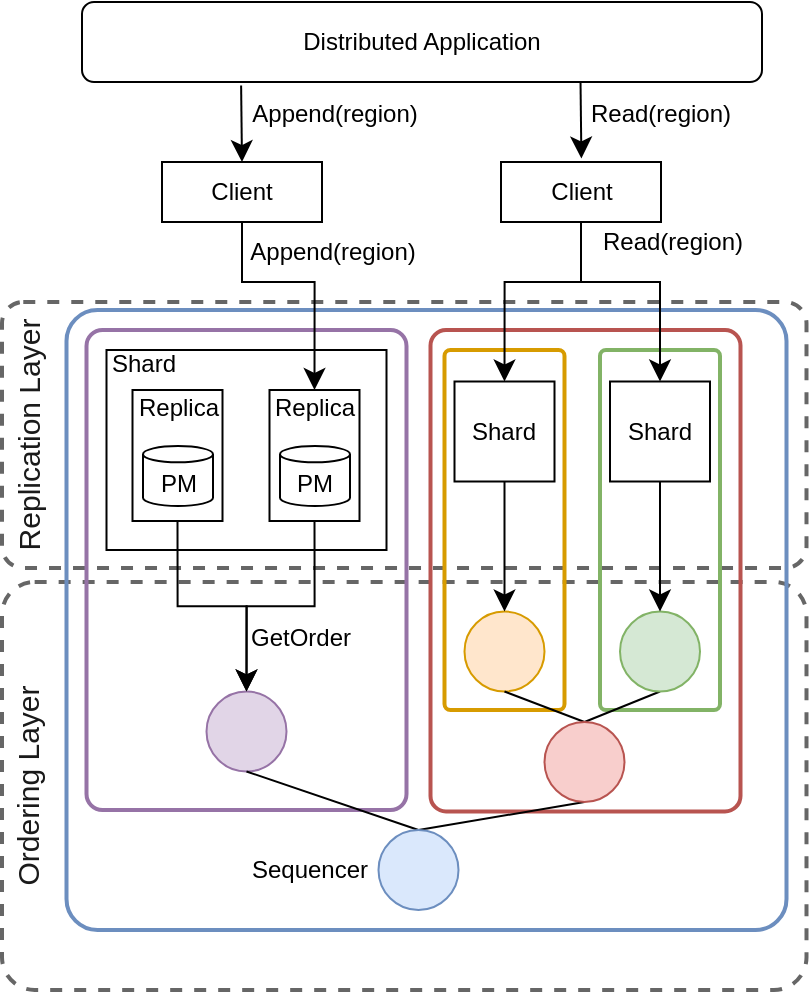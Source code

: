 <mxfile version="15.3.5" type="github">
  <diagram id="b9z9_DqSBHmfmtNlmLSl" name="Page-1">
    <mxGraphModel dx="2008" dy="-538" grid="1" gridSize="10" guides="1" tooltips="1" connect="1" arrows="1" fold="1" page="1" pageScale="1" pageWidth="827" pageHeight="1169" math="0" shadow="0">
      <root>
        <mxCell id="0" />
        <mxCell id="1" parent="0" />
        <mxCell id="-m25QNUuKfnbdi3Dv_9Z-161" value="" style="rounded=1;whiteSpace=wrap;html=1;hachureGap=4;pointerEvents=0;strokeWidth=2;fillColor=none;dashed=1;strokeColor=#666666;fontColor=#333333;arcSize=8;" vertex="1" parent="1">
          <mxGeometry x="-570" y="1410" width="402.25" height="133" as="geometry" />
        </mxCell>
        <mxCell id="-m25QNUuKfnbdi3Dv_9Z-142" value="&lt;span&gt;Replica&lt;/span&gt;" style="text;html=1;align=center;verticalAlign=middle;resizable=0;points=[];autosize=1;strokeColor=none;fillColor=none;" vertex="1" parent="1">
          <mxGeometry x="-446.25" y="1452.5" width="60" height="20" as="geometry" />
        </mxCell>
        <mxCell id="-m25QNUuKfnbdi3Dv_9Z-70" value="" style="rounded=1;whiteSpace=wrap;html=1;hachureGap=4;pointerEvents=0;strokeWidth=2;fillColor=none;dashed=1;strokeColor=#666666;fontColor=#333333;arcSize=8;" vertex="1" parent="1">
          <mxGeometry x="-570" y="1550" width="402.25" height="204" as="geometry" />
        </mxCell>
        <mxCell id="-m25QNUuKfnbdi3Dv_9Z-53" value="" style="rounded=1;whiteSpace=wrap;html=1;fillColor=none;strokeColor=#6c8ebf;strokeWidth=2;arcSize=5;" vertex="1" parent="1">
          <mxGeometry x="-537.75" y="1414" width="360" height="310" as="geometry" />
        </mxCell>
        <mxCell id="-m25QNUuKfnbdi3Dv_9Z-65" value="" style="rounded=1;whiteSpace=wrap;html=1;fillColor=none;strokeColor=#b85450;strokeWidth=2;arcSize=5;" vertex="1" parent="1">
          <mxGeometry x="-355.75" y="1424" width="155" height="240.75" as="geometry" />
        </mxCell>
        <mxCell id="-m25QNUuKfnbdi3Dv_9Z-139" value="" style="rounded=1;whiteSpace=wrap;html=1;fillColor=none;strokeColor=#d79b00;strokeWidth=2;arcSize=5;" vertex="1" parent="1">
          <mxGeometry x="-348.75" y="1434" width="60" height="180" as="geometry" />
        </mxCell>
        <mxCell id="-m25QNUuKfnbdi3Dv_9Z-130" value="" style="rounded=1;whiteSpace=wrap;html=1;fillColor=none;strokeColor=#82b366;strokeWidth=2;arcSize=5;" vertex="1" parent="1">
          <mxGeometry x="-271" y="1434" width="60" height="180" as="geometry" />
        </mxCell>
        <mxCell id="-m25QNUuKfnbdi3Dv_9Z-125" value="" style="rounded=1;whiteSpace=wrap;html=1;fillColor=none;strokeColor=#9673a6;strokeWidth=2;arcSize=5;" vertex="1" parent="1">
          <mxGeometry x="-527.75" y="1424" width="160" height="240" as="geometry" />
        </mxCell>
        <mxCell id="-m25QNUuKfnbdi3Dv_9Z-38" value="" style="ellipse;whiteSpace=wrap;html=1;aspect=fixed;fillColor=#e1d5e7;strokeColor=#9673a6;" vertex="1" parent="1">
          <mxGeometry x="-467.75" y="1604.75" width="40" height="40" as="geometry" />
        </mxCell>
        <mxCell id="-m25QNUuKfnbdi3Dv_9Z-72" style="edgeStyle=none;curved=1;rounded=0;orthogonalLoop=1;jettySize=auto;html=1;exitX=0.5;exitY=0;exitDx=0;exitDy=0;entryX=0.5;entryY=1;entryDx=0;entryDy=0;endArrow=none;endFill=0;startSize=14;endSize=14;sourcePerimeterSpacing=8;targetPerimeterSpacing=8;" edge="1" parent="1" source="-m25QNUuKfnbdi3Dv_9Z-39" target="-m25QNUuKfnbdi3Dv_9Z-43">
          <mxGeometry relative="1" as="geometry" />
        </mxCell>
        <mxCell id="-m25QNUuKfnbdi3Dv_9Z-73" style="edgeStyle=none;curved=1;rounded=0;orthogonalLoop=1;jettySize=auto;html=1;exitX=0.5;exitY=0;exitDx=0;exitDy=0;entryX=0.5;entryY=1;entryDx=0;entryDy=0;endArrow=none;endFill=0;startSize=14;endSize=14;sourcePerimeterSpacing=8;targetPerimeterSpacing=8;" edge="1" parent="1" source="-m25QNUuKfnbdi3Dv_9Z-39" target="-m25QNUuKfnbdi3Dv_9Z-38">
          <mxGeometry relative="1" as="geometry" />
        </mxCell>
        <mxCell id="-m25QNUuKfnbdi3Dv_9Z-39" value="" style="ellipse;whiteSpace=wrap;html=1;aspect=fixed;fillColor=#dae8fc;strokeColor=#6c8ebf;" vertex="1" parent="1">
          <mxGeometry x="-381.75" y="1674" width="40" height="40" as="geometry" />
        </mxCell>
        <mxCell id="-m25QNUuKfnbdi3Dv_9Z-42" value="" style="ellipse;whiteSpace=wrap;html=1;aspect=fixed;fillColor=#ffe6cc;strokeColor=#d79b00;" vertex="1" parent="1">
          <mxGeometry x="-338.75" y="1564.75" width="40" height="40" as="geometry" />
        </mxCell>
        <mxCell id="-m25QNUuKfnbdi3Dv_9Z-48" style="edgeStyle=none;curved=1;rounded=0;orthogonalLoop=1;jettySize=auto;html=1;exitX=0.5;exitY=0;exitDx=0;exitDy=0;entryX=0.5;entryY=1;entryDx=0;entryDy=0;endArrow=none;endFill=0;startSize=14;endSize=14;sourcePerimeterSpacing=8;targetPerimeterSpacing=8;" edge="1" parent="1" source="-m25QNUuKfnbdi3Dv_9Z-43" target="-m25QNUuKfnbdi3Dv_9Z-42">
          <mxGeometry relative="1" as="geometry" />
        </mxCell>
        <mxCell id="-m25QNUuKfnbdi3Dv_9Z-49" style="edgeStyle=none;curved=1;rounded=0;orthogonalLoop=1;jettySize=auto;html=1;exitX=0.5;exitY=0;exitDx=0;exitDy=0;entryX=0.5;entryY=1;entryDx=0;entryDy=0;endArrow=none;endFill=0;startSize=14;endSize=14;sourcePerimeterSpacing=8;targetPerimeterSpacing=8;" edge="1" parent="1" source="-m25QNUuKfnbdi3Dv_9Z-43" target="-m25QNUuKfnbdi3Dv_9Z-44">
          <mxGeometry relative="1" as="geometry" />
        </mxCell>
        <mxCell id="-m25QNUuKfnbdi3Dv_9Z-43" value="" style="ellipse;whiteSpace=wrap;html=1;aspect=fixed;fillColor=#f8cecc;strokeColor=#b85450;" vertex="1" parent="1">
          <mxGeometry x="-298.75" y="1620" width="40" height="40" as="geometry" />
        </mxCell>
        <mxCell id="-m25QNUuKfnbdi3Dv_9Z-44" value="" style="ellipse;whiteSpace=wrap;html=1;aspect=fixed;fillColor=#d5e8d4;strokeColor=#82b366;" vertex="1" parent="1">
          <mxGeometry x="-261" y="1564.75" width="40" height="40" as="geometry" />
        </mxCell>
        <mxCell id="-m25QNUuKfnbdi3Dv_9Z-77" value="Sequencer" style="text;html=1;strokeColor=none;fillColor=none;align=center;verticalAlign=middle;whiteSpace=wrap;rounded=0;hachureGap=4;pointerEvents=0;" vertex="1" parent="1">
          <mxGeometry x="-436.25" y="1684" width="40" height="20" as="geometry" />
        </mxCell>
        <mxCell id="-m25QNUuKfnbdi3Dv_9Z-128" style="edgeStyle=none;curved=1;rounded=0;orthogonalLoop=1;jettySize=auto;html=1;exitX=0.5;exitY=1;exitDx=0;exitDy=0;entryX=0.5;entryY=0;entryDx=0;entryDy=0;startArrow=none;startFill=0;endArrow=classic;endFill=1;startSize=8;endSize=8;sourcePerimeterSpacing=8;targetPerimeterSpacing=8;" edge="1" parent="1" source="-m25QNUuKfnbdi3Dv_9Z-78" target="-m25QNUuKfnbdi3Dv_9Z-42">
          <mxGeometry relative="1" as="geometry" />
        </mxCell>
        <mxCell id="-m25QNUuKfnbdi3Dv_9Z-78" value="Shard" style="rounded=0;whiteSpace=wrap;html=1;hachureGap=4;pointerEvents=0;strokeWidth=1;" vertex="1" parent="1">
          <mxGeometry x="-343.75" y="1449.75" width="50" height="50" as="geometry" />
        </mxCell>
        <mxCell id="-m25QNUuKfnbdi3Dv_9Z-129" style="edgeStyle=none;curved=1;rounded=0;orthogonalLoop=1;jettySize=auto;html=1;exitX=0.5;exitY=1;exitDx=0;exitDy=0;entryX=0.5;entryY=0;entryDx=0;entryDy=0;startArrow=none;startFill=0;endArrow=classic;endFill=1;startSize=8;endSize=8;sourcePerimeterSpacing=8;targetPerimeterSpacing=8;" edge="1" parent="1" source="-m25QNUuKfnbdi3Dv_9Z-80" target="-m25QNUuKfnbdi3Dv_9Z-44">
          <mxGeometry relative="1" as="geometry" />
        </mxCell>
        <mxCell id="-m25QNUuKfnbdi3Dv_9Z-80" value="Shard" style="rounded=0;whiteSpace=wrap;html=1;hachureGap=4;pointerEvents=0;strokeWidth=1;" vertex="1" parent="1">
          <mxGeometry x="-266" y="1449.75" width="50" height="50" as="geometry" />
        </mxCell>
        <mxCell id="-m25QNUuKfnbdi3Dv_9Z-81" value="" style="rounded=0;whiteSpace=wrap;html=1;hachureGap=4;pointerEvents=0;strokeWidth=1;" vertex="1" parent="1">
          <mxGeometry x="-517.75" y="1434" width="140" height="100" as="geometry" />
        </mxCell>
        <mxCell id="-m25QNUuKfnbdi3Dv_9Z-91" value="Shard" style="text;html=1;strokeColor=none;fillColor=none;align=center;verticalAlign=middle;whiteSpace=wrap;rounded=0;hachureGap=4;pointerEvents=0;" vertex="1" parent="1">
          <mxGeometry x="-518.75" y="1431" width="40" height="20" as="geometry" />
        </mxCell>
        <mxCell id="-m25QNUuKfnbdi3Dv_9Z-106" style="edgeStyle=none;curved=1;rounded=0;orthogonalLoop=1;jettySize=auto;html=1;exitX=0.5;exitY=0;exitDx=0;exitDy=0;entryX=0.234;entryY=1.044;entryDx=0;entryDy=0;entryPerimeter=0;endArrow=none;endFill=0;startSize=8;endSize=14;sourcePerimeterSpacing=8;targetPerimeterSpacing=8;startArrow=classic;startFill=1;" edge="1" parent="1" source="-m25QNUuKfnbdi3Dv_9Z-96" target="-m25QNUuKfnbdi3Dv_9Z-103">
          <mxGeometry relative="1" as="geometry" />
        </mxCell>
        <mxCell id="-m25QNUuKfnbdi3Dv_9Z-149" style="edgeStyle=orthogonalEdgeStyle;rounded=0;orthogonalLoop=1;jettySize=auto;html=1;exitX=0.5;exitY=1;exitDx=0;exitDy=0;entryX=0.5;entryY=0;entryDx=0;entryDy=0;startArrow=none;startFill=0;endArrow=classic;endFill=1;startSize=8;endSize=8;sourcePerimeterSpacing=8;targetPerimeterSpacing=8;" edge="1" parent="1" source="-m25QNUuKfnbdi3Dv_9Z-96" target="-m25QNUuKfnbdi3Dv_9Z-141">
          <mxGeometry relative="1" as="geometry">
            <Array as="points">
              <mxPoint x="-450" y="1400" />
              <mxPoint x="-414" y="1400" />
            </Array>
          </mxGeometry>
        </mxCell>
        <mxCell id="-m25QNUuKfnbdi3Dv_9Z-96" value="Client" style="rounded=0;whiteSpace=wrap;html=1;hachureGap=4;pointerEvents=0;strokeWidth=1;fillColor=none;gradientColor=#ffffff;" vertex="1" parent="1">
          <mxGeometry x="-490" y="1340" width="80" height="30" as="geometry" />
        </mxCell>
        <mxCell id="-m25QNUuKfnbdi3Dv_9Z-98" value="Append(region)" style="text;html=1;align=center;verticalAlign=middle;resizable=0;points=[];autosize=1;strokeColor=none;fillColor=none;" vertex="1" parent="1">
          <mxGeometry x="-454.75" y="1375" width="100" height="20" as="geometry" />
        </mxCell>
        <mxCell id="-m25QNUuKfnbdi3Dv_9Z-100" style="edgeStyle=orthogonalEdgeStyle;rounded=0;orthogonalLoop=1;jettySize=auto;html=1;exitX=0.5;exitY=1;exitDx=0;exitDy=0;entryX=0.5;entryY=0;entryDx=0;entryDy=0;endArrow=classic;endFill=1;startSize=8;endSize=8;sourcePerimeterSpacing=8;targetPerimeterSpacing=8;" edge="1" parent="1" source="-m25QNUuKfnbdi3Dv_9Z-99" target="-m25QNUuKfnbdi3Dv_9Z-78">
          <mxGeometry relative="1" as="geometry">
            <Array as="points">
              <mxPoint x="-281" y="1400" />
              <mxPoint x="-319" y="1400" />
            </Array>
          </mxGeometry>
        </mxCell>
        <mxCell id="-m25QNUuKfnbdi3Dv_9Z-101" style="edgeStyle=orthogonalEdgeStyle;rounded=0;orthogonalLoop=1;jettySize=auto;html=1;exitX=0.5;exitY=1;exitDx=0;exitDy=0;entryX=0.5;entryY=0;entryDx=0;entryDy=0;endArrow=classic;endFill=1;startSize=14;endSize=8;sourcePerimeterSpacing=8;targetPerimeterSpacing=8;" edge="1" parent="1" source="-m25QNUuKfnbdi3Dv_9Z-99" target="-m25QNUuKfnbdi3Dv_9Z-80">
          <mxGeometry relative="1" as="geometry">
            <Array as="points">
              <mxPoint x="-281" y="1400" />
              <mxPoint x="-241" y="1400" />
            </Array>
          </mxGeometry>
        </mxCell>
        <mxCell id="-m25QNUuKfnbdi3Dv_9Z-99" value="Client" style="rounded=0;whiteSpace=wrap;html=1;hachureGap=4;pointerEvents=0;strokeWidth=1;fillColor=none;gradientColor=#ffffff;" vertex="1" parent="1">
          <mxGeometry x="-320.5" y="1340" width="80" height="30" as="geometry" />
        </mxCell>
        <mxCell id="-m25QNUuKfnbdi3Dv_9Z-102" value="Read(region)" style="text;html=1;align=center;verticalAlign=middle;resizable=0;points=[];autosize=1;strokeColor=none;fillColor=none;" vertex="1" parent="1">
          <mxGeometry x="-280" y="1370" width="90" height="20" as="geometry" />
        </mxCell>
        <mxCell id="-m25QNUuKfnbdi3Dv_9Z-103" value="Distributed Application" style="rounded=1;whiteSpace=wrap;html=1;hachureGap=4;pointerEvents=0;strokeWidth=1;fillColor=none;gradientColor=#ffffff;" vertex="1" parent="1">
          <mxGeometry x="-530" y="1260" width="340" height="40" as="geometry" />
        </mxCell>
        <mxCell id="-m25QNUuKfnbdi3Dv_9Z-107" style="edgeStyle=none;curved=1;rounded=0;orthogonalLoop=1;jettySize=auto;html=1;exitX=0.5;exitY=0;exitDx=0;exitDy=0;entryX=0.234;entryY=1.044;entryDx=0;entryDy=0;entryPerimeter=0;endArrow=none;endFill=0;startSize=8;endSize=14;sourcePerimeterSpacing=8;targetPerimeterSpacing=8;startArrow=classic;startFill=1;" edge="1" parent="1">
          <mxGeometry relative="1" as="geometry">
            <mxPoint x="-280.3" y="1338.24" as="sourcePoint" />
            <mxPoint x="-280.74" y="1300" as="targetPoint" />
          </mxGeometry>
        </mxCell>
        <mxCell id="-m25QNUuKfnbdi3Dv_9Z-108" value="Append(region)" style="text;html=1;align=center;verticalAlign=middle;resizable=0;points=[];autosize=1;strokeColor=none;fillColor=none;" vertex="1" parent="1">
          <mxGeometry x="-454.5" y="1306" width="100" height="20" as="geometry" />
        </mxCell>
        <mxCell id="-m25QNUuKfnbdi3Dv_9Z-109" value="Read(region)" style="text;html=1;align=center;verticalAlign=middle;resizable=0;points=[];autosize=1;strokeColor=none;fillColor=none;" vertex="1" parent="1">
          <mxGeometry x="-286" y="1306" width="90" height="20" as="geometry" />
        </mxCell>
        <mxCell id="-m25QNUuKfnbdi3Dv_9Z-111" value="&lt;font color=&quot;#1a1a1a&quot; style=&quot;font-size: 15px&quot;&gt;Ordering Layer&lt;/font&gt;" style="text;html=1;align=center;verticalAlign=middle;resizable=0;points=[];autosize=1;strokeColor=none;fillColor=none;rotation=270;" vertex="1" parent="1">
          <mxGeometry x="-617.75" y="1642" width="120" height="20" as="geometry" />
        </mxCell>
        <mxCell id="-m25QNUuKfnbdi3Dv_9Z-160" style="edgeStyle=orthogonalEdgeStyle;rounded=0;orthogonalLoop=1;jettySize=auto;html=1;exitX=0.5;exitY=1;exitDx=0;exitDy=0;entryX=0.5;entryY=0;entryDx=0;entryDy=0;startArrow=none;startFill=0;endArrow=classic;endFill=1;startSize=8;endSize=8;sourcePerimeterSpacing=8;targetPerimeterSpacing=8;" edge="1" parent="1" source="-m25QNUuKfnbdi3Dv_9Z-141" target="-m25QNUuKfnbdi3Dv_9Z-38">
          <mxGeometry relative="1" as="geometry" />
        </mxCell>
        <mxCell id="-m25QNUuKfnbdi3Dv_9Z-141" value="" style="rounded=0;whiteSpace=wrap;html=1;hachureGap=4;pointerEvents=0;strokeWidth=1;fillColor=none;gradientColor=#ffffff;" vertex="1" parent="1">
          <mxGeometry x="-436.25" y="1454" width="45" height="65.5" as="geometry" />
        </mxCell>
        <mxCell id="-m25QNUuKfnbdi3Dv_9Z-144" value="PM" style="shape=cylinder3;whiteSpace=wrap;html=1;boundedLbl=1;backgroundOutline=1;size=4.074;hachureGap=4;pointerEvents=0;strokeWidth=1;fillColor=none;gradientColor=#ffffff;" vertex="1" parent="1">
          <mxGeometry x="-431" y="1482" width="35" height="30" as="geometry" />
        </mxCell>
        <mxCell id="-m25QNUuKfnbdi3Dv_9Z-150" value="&lt;span&gt;Replica&lt;/span&gt;" style="text;html=1;align=center;verticalAlign=middle;resizable=0;points=[];autosize=1;strokeColor=none;fillColor=none;" vertex="1" parent="1">
          <mxGeometry x="-443.75" y="1452.5" width="60" height="20" as="geometry" />
        </mxCell>
        <mxCell id="-m25QNUuKfnbdi3Dv_9Z-159" style="edgeStyle=orthogonalEdgeStyle;rounded=0;orthogonalLoop=1;jettySize=auto;html=1;exitX=0.5;exitY=1;exitDx=0;exitDy=0;entryX=0.5;entryY=0;entryDx=0;entryDy=0;startArrow=none;startFill=0;endArrow=classic;endFill=1;startSize=8;endSize=8;sourcePerimeterSpacing=8;targetPerimeterSpacing=8;" edge="1" parent="1" source="-m25QNUuKfnbdi3Dv_9Z-154" target="-m25QNUuKfnbdi3Dv_9Z-38">
          <mxGeometry relative="1" as="geometry" />
        </mxCell>
        <mxCell id="-m25QNUuKfnbdi3Dv_9Z-154" value="" style="rounded=0;whiteSpace=wrap;html=1;hachureGap=4;pointerEvents=0;strokeWidth=1;fillColor=none;gradientColor=#ffffff;" vertex="1" parent="1">
          <mxGeometry x="-504.75" y="1454" width="45" height="65.5" as="geometry" />
        </mxCell>
        <mxCell id="-m25QNUuKfnbdi3Dv_9Z-155" value="PM" style="shape=cylinder3;whiteSpace=wrap;html=1;boundedLbl=1;backgroundOutline=1;size=4.074;hachureGap=4;pointerEvents=0;strokeWidth=1;fillColor=none;gradientColor=#ffffff;" vertex="1" parent="1">
          <mxGeometry x="-499.5" y="1482" width="35" height="30" as="geometry" />
        </mxCell>
        <mxCell id="-m25QNUuKfnbdi3Dv_9Z-156" value="&lt;span&gt;Replica&lt;/span&gt;" style="text;html=1;align=center;verticalAlign=middle;resizable=0;points=[];autosize=1;strokeColor=none;fillColor=none;" vertex="1" parent="1">
          <mxGeometry x="-512.25" y="1452.5" width="60" height="20" as="geometry" />
        </mxCell>
        <mxCell id="-m25QNUuKfnbdi3Dv_9Z-158" value="GetOrder" style="text;html=1;align=center;verticalAlign=middle;resizable=0;points=[];autosize=1;strokeColor=none;fillColor=none;" vertex="1" parent="1">
          <mxGeometry x="-456.25" y="1567.75" width="70" height="20" as="geometry" />
        </mxCell>
        <mxCell id="-m25QNUuKfnbdi3Dv_9Z-162" value="&lt;font color=&quot;#1a1a1a&quot;&gt;&lt;font style=&quot;font-size: 15px&quot;&gt;Replication Layer&lt;/font&gt;&lt;br&gt;&lt;/font&gt;" style="text;html=1;align=center;verticalAlign=middle;resizable=0;points=[];autosize=1;strokeColor=none;fillColor=none;rotation=270;" vertex="1" parent="1">
          <mxGeometry x="-622.75" y="1466.5" width="130" height="20" as="geometry" />
        </mxCell>
      </root>
    </mxGraphModel>
  </diagram>
</mxfile>
